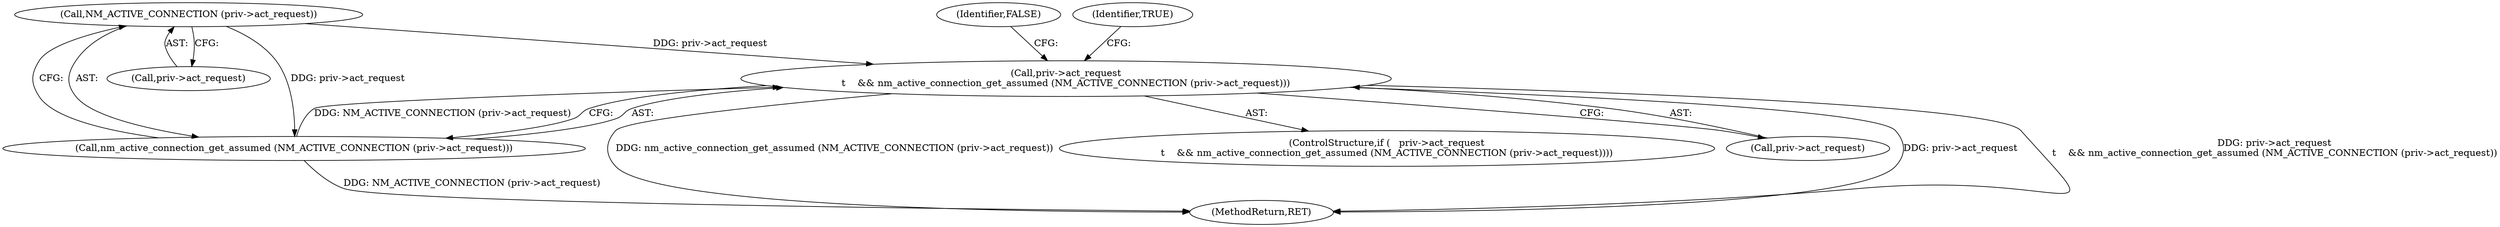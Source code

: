 digraph "0_NetworkManager_d5fc88e573fa58b93034b04d35a2454f5d28cad9@pointer" {
"1000895" [label="(Call,NM_ACTIVE_CONNECTION (priv->act_request))"];
"1000890" [label="(Call,priv->act_request\n\t    && nm_active_connection_get_assumed (NM_ACTIVE_CONNECTION (priv->act_request)))"];
"1000894" [label="(Call,nm_active_connection_get_assumed (NM_ACTIVE_CONNECTION (priv->act_request)))"];
"1000895" [label="(Call,NM_ACTIVE_CONNECTION (priv->act_request))"];
"1000896" [label="(Call,priv->act_request)"];
"1000891" [label="(Call,priv->act_request)"];
"1000900" [label="(Identifier,TRUE)"];
"1007368" [label="(MethodReturn,RET)"];
"1000894" [label="(Call,nm_active_connection_get_assumed (NM_ACTIVE_CONNECTION (priv->act_request)))"];
"1000889" [label="(ControlStructure,if (   priv->act_request\n\t    && nm_active_connection_get_assumed (NM_ACTIVE_CONNECTION (priv->act_request))))"];
"1000890" [label="(Call,priv->act_request\n\t    && nm_active_connection_get_assumed (NM_ACTIVE_CONNECTION (priv->act_request)))"];
"1000902" [label="(Identifier,FALSE)"];
"1000895" -> "1000894"  [label="AST: "];
"1000895" -> "1000896"  [label="CFG: "];
"1000896" -> "1000895"  [label="AST: "];
"1000894" -> "1000895"  [label="CFG: "];
"1000895" -> "1000890"  [label="DDG: priv->act_request"];
"1000895" -> "1000894"  [label="DDG: priv->act_request"];
"1000890" -> "1000889"  [label="AST: "];
"1000890" -> "1000891"  [label="CFG: "];
"1000890" -> "1000894"  [label="CFG: "];
"1000891" -> "1000890"  [label="AST: "];
"1000894" -> "1000890"  [label="AST: "];
"1000900" -> "1000890"  [label="CFG: "];
"1000902" -> "1000890"  [label="CFG: "];
"1000890" -> "1007368"  [label="DDG: priv->act_request"];
"1000890" -> "1007368"  [label="DDG: priv->act_request\n\t    && nm_active_connection_get_assumed (NM_ACTIVE_CONNECTION (priv->act_request))"];
"1000890" -> "1007368"  [label="DDG: nm_active_connection_get_assumed (NM_ACTIVE_CONNECTION (priv->act_request))"];
"1000894" -> "1000890"  [label="DDG: NM_ACTIVE_CONNECTION (priv->act_request)"];
"1000894" -> "1007368"  [label="DDG: NM_ACTIVE_CONNECTION (priv->act_request)"];
}
